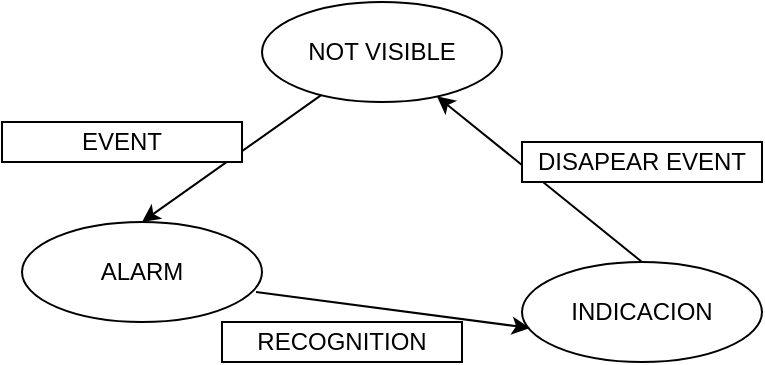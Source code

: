 <mxfile version="12.6.2" type="github">
  <diagram name="Page-1" id="8ce9d11a-91a2-4d17-14d8-a56ed91bf033">
    <mxGraphModel dx="782" dy="704" grid="1" gridSize="10" guides="1" tooltips="1" connect="1" arrows="1" fold="1" page="1" pageScale="1" pageWidth="1100" pageHeight="850" background="#ffffff" math="0" shadow="0">
      <root>
        <mxCell id="0"/>
        <mxCell id="1" parent="0"/>
        <mxCell id="FzZepgpA-SbcwNo7Xo73-1" value="NOT VISIBLE" style="ellipse;whiteSpace=wrap;html=1;" vertex="1" parent="1">
          <mxGeometry x="280" y="50" width="120" height="50" as="geometry"/>
        </mxCell>
        <mxCell id="FzZepgpA-SbcwNo7Xo73-2" value="ALARM" style="ellipse;whiteSpace=wrap;html=1;" vertex="1" parent="1">
          <mxGeometry x="160" y="160" width="120" height="50" as="geometry"/>
        </mxCell>
        <mxCell id="FzZepgpA-SbcwNo7Xo73-3" value="INDICACION" style="ellipse;whiteSpace=wrap;html=1;" vertex="1" parent="1">
          <mxGeometry x="410" y="180" width="120" height="50" as="geometry"/>
        </mxCell>
        <mxCell id="FzZepgpA-SbcwNo7Xo73-4" value="" style="endArrow=classic;html=1;entryX=0.5;entryY=0;entryDx=0;entryDy=0;" edge="1" parent="1" source="FzZepgpA-SbcwNo7Xo73-1" target="FzZepgpA-SbcwNo7Xo73-2">
          <mxGeometry width="50" height="50" relative="1" as="geometry">
            <mxPoint x="160" y="300" as="sourcePoint"/>
            <mxPoint x="210" y="250" as="targetPoint"/>
          </mxGeometry>
        </mxCell>
        <mxCell id="FzZepgpA-SbcwNo7Xo73-5" value="EVENT" style="rounded=1;whiteSpace=wrap;html=1;arcSize=0;" vertex="1" parent="1">
          <mxGeometry x="150" y="110" width="120" height="20" as="geometry"/>
        </mxCell>
        <mxCell id="FzZepgpA-SbcwNo7Xo73-6" value="" style="endArrow=classic;html=1;entryX=0.033;entryY=0.66;entryDx=0;entryDy=0;entryPerimeter=0;exitX=0.975;exitY=0.7;exitDx=0;exitDy=0;exitPerimeter=0;" edge="1" parent="1" source="FzZepgpA-SbcwNo7Xo73-2" target="FzZepgpA-SbcwNo7Xo73-3">
          <mxGeometry width="50" height="50" relative="1" as="geometry">
            <mxPoint x="150" y="300" as="sourcePoint"/>
            <mxPoint x="200" y="250" as="targetPoint"/>
          </mxGeometry>
        </mxCell>
        <mxCell id="FzZepgpA-SbcwNo7Xo73-7" value="RECOGNITION" style="rounded=1;whiteSpace=wrap;html=1;arcSize=0;" vertex="1" parent="1">
          <mxGeometry x="260" y="210" width="120" height="20" as="geometry"/>
        </mxCell>
        <mxCell id="FzZepgpA-SbcwNo7Xo73-8" value="" style="endArrow=classic;html=1;exitX=0.5;exitY=0;exitDx=0;exitDy=0;" edge="1" parent="1" source="FzZepgpA-SbcwNo7Xo73-3" target="FzZepgpA-SbcwNo7Xo73-1">
          <mxGeometry width="50" height="50" relative="1" as="geometry">
            <mxPoint x="150" y="310" as="sourcePoint"/>
            <mxPoint x="200" y="260" as="targetPoint"/>
          </mxGeometry>
        </mxCell>
        <mxCell id="FzZepgpA-SbcwNo7Xo73-9" value="DISAPEAR EVENT" style="rounded=1;whiteSpace=wrap;html=1;arcSize=0;" vertex="1" parent="1">
          <mxGeometry x="410" y="120" width="120" height="20" as="geometry"/>
        </mxCell>
      </root>
    </mxGraphModel>
  </diagram>
</mxfile>
